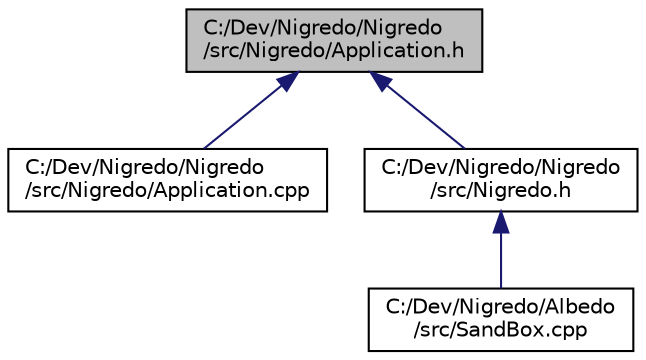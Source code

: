 digraph "C:/Dev/Nigredo/Nigredo/src/Nigredo/Application.h"
{
  edge [fontname="Helvetica",fontsize="10",labelfontname="Helvetica",labelfontsize="10"];
  node [fontname="Helvetica",fontsize="10",shape=record];
  Node1 [label="C:/Dev/Nigredo/Nigredo\l/src/Nigredo/Application.h",height=0.2,width=0.4,color="black", fillcolor="grey75", style="filled" fontcolor="black"];
  Node1 -> Node2 [dir="back",color="midnightblue",fontsize="10",style="solid",fontname="Helvetica"];
  Node2 [label="C:/Dev/Nigredo/Nigredo\l/src/Nigredo/Application.cpp",height=0.2,width=0.4,color="black", fillcolor="white", style="filled",URL="$_application_8cpp.html"];
  Node1 -> Node3 [dir="back",color="midnightblue",fontsize="10",style="solid",fontname="Helvetica"];
  Node3 [label="C:/Dev/Nigredo/Nigredo\l/src/Nigredo.h",height=0.2,width=0.4,color="black", fillcolor="white", style="filled",URL="$_nigredo_8h.html"];
  Node3 -> Node4 [dir="back",color="midnightblue",fontsize="10",style="solid",fontname="Helvetica"];
  Node4 [label="C:/Dev/Nigredo/Albedo\l/src/SandBox.cpp",height=0.2,width=0.4,color="black", fillcolor="white", style="filled",URL="$_sand_box_8cpp.html"];
}

